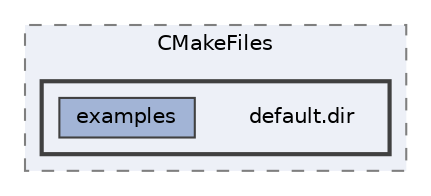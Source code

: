 digraph "build/CMakeFiles/default.dir"
{
 // LATEX_PDF_SIZE
  bgcolor="transparent";
  edge [fontname=Helvetica,fontsize=10,labelfontname=Helvetica,labelfontsize=10];
  node [fontname=Helvetica,fontsize=10,shape=box,height=0.2,width=0.4];
  compound=true
  subgraph clusterdir_63772b626f2709090f0bdca0f40827b4 {
    graph [ bgcolor="#edf0f7", pencolor="grey50", label="CMakeFiles", fontname=Helvetica,fontsize=10 style="filled,dashed", URL="dir_63772b626f2709090f0bdca0f40827b4.html",tooltip=""]
  subgraph clusterdir_897018310e23f56aea26e14bcef4ad95 {
    graph [ bgcolor="#edf0f7", pencolor="grey25", label="", fontname=Helvetica,fontsize=10 style="filled,bold", URL="dir_897018310e23f56aea26e14bcef4ad95.html",tooltip=""]
    dir_897018310e23f56aea26e14bcef4ad95 [shape=plaintext, label="default.dir"];
  dir_fecf809107b8b8b9c8c1d18ddd830a05 [label="examples", fillcolor="#a2b4d6", color="grey25", style="filled", URL="dir_fecf809107b8b8b9c8c1d18ddd830a05.html",tooltip=""];
  }
  }
}
